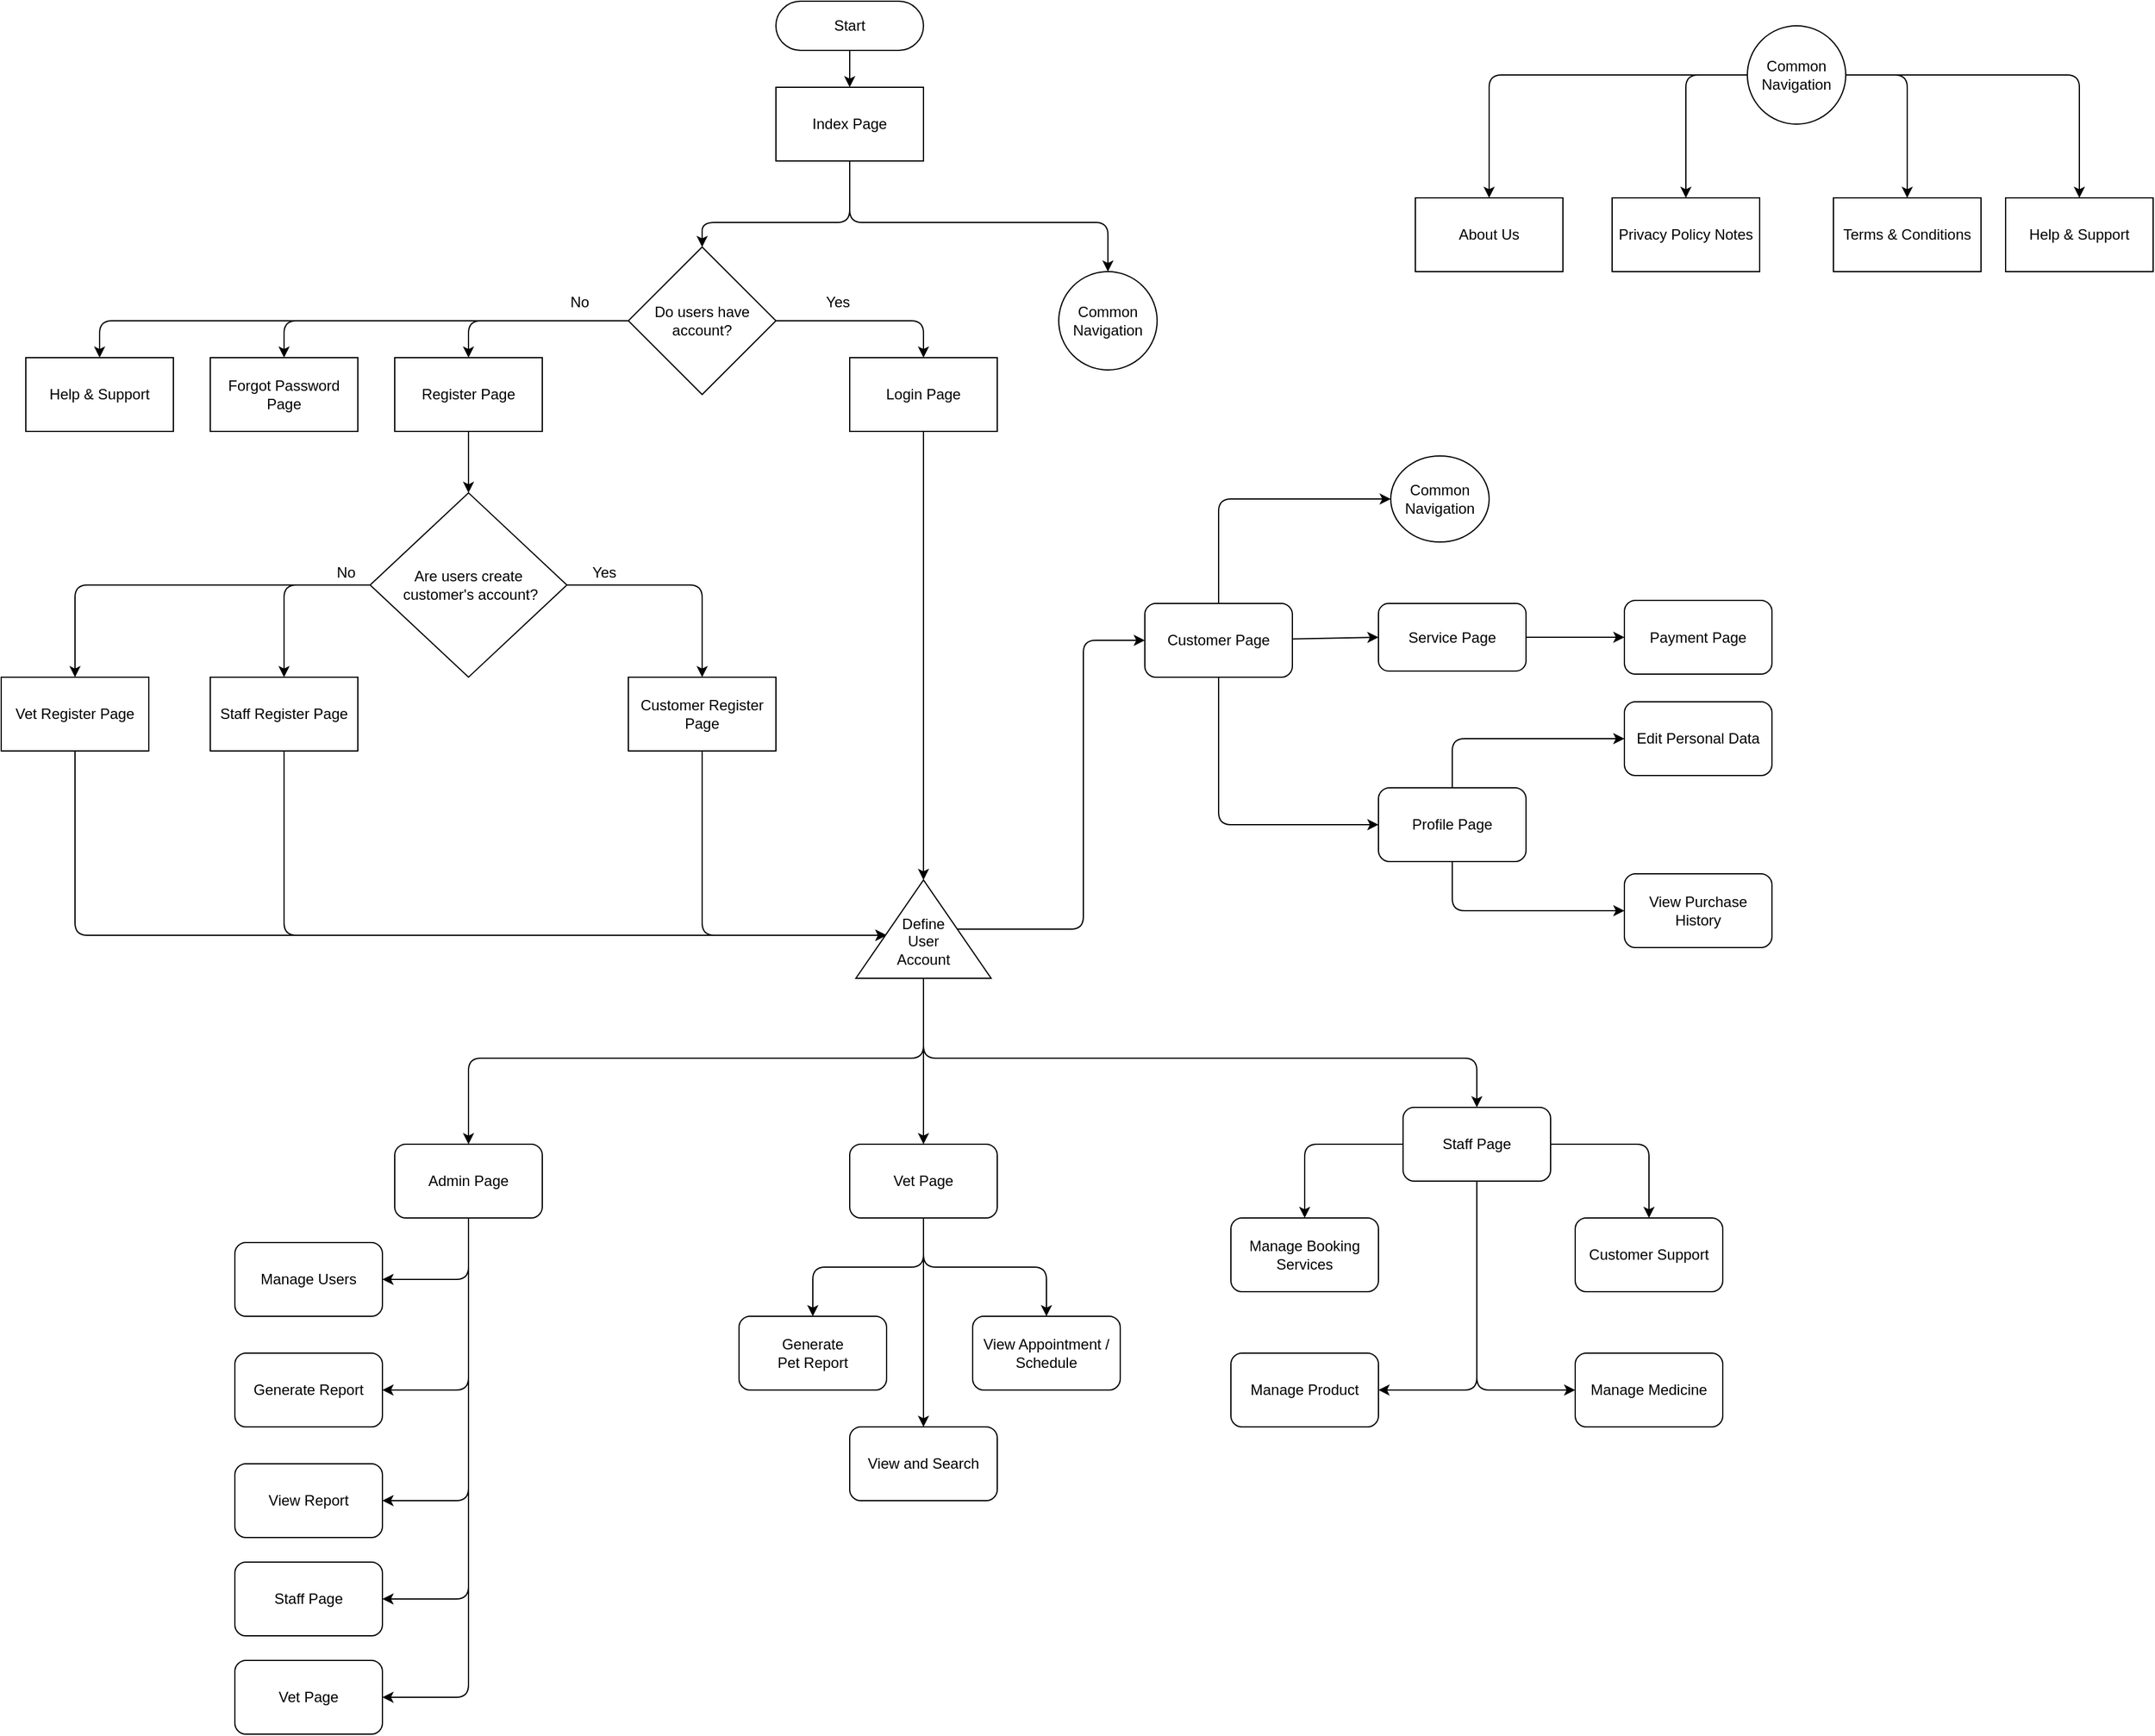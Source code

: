 <mxfile>
    <diagram id="dfRwHKBlENW-d8Ourb-T" name="Flowchart">
        <mxGraphModel dx="3530" dy="1420" grid="1" gridSize="10" guides="1" tooltips="1" connect="1" arrows="1" fold="1" page="1" pageScale="1" pageWidth="850" pageHeight="1100" math="0" shadow="0">
            <root>
                <mxCell id="0"/>
                <mxCell id="1" parent="0"/>
                <mxCell id="6" value="" style="edgeStyle=none;html=1;" parent="1" source="2" target="5" edge="1">
                    <mxGeometry relative="1" as="geometry"/>
                </mxCell>
                <mxCell id="2" value="Start" style="rounded=1;whiteSpace=wrap;html=1;arcSize=50;" parent="1" vertex="1">
                    <mxGeometry x="350" y="20" width="120" height="40" as="geometry"/>
                </mxCell>
                <mxCell id="8" value="" style="edgeStyle=none;html=1;" parent="1" source="5" target="7" edge="1">
                    <mxGeometry relative="1" as="geometry">
                        <Array as="points">
                            <mxPoint x="410" y="200"/>
                            <mxPoint x="620" y="200"/>
                        </Array>
                    </mxGeometry>
                </mxCell>
                <mxCell id="12" value="" style="edgeStyle=none;html=1;" parent="1" source="5" target="11" edge="1">
                    <mxGeometry relative="1" as="geometry">
                        <Array as="points">
                            <mxPoint x="410" y="200"/>
                            <mxPoint x="290" y="200"/>
                        </Array>
                    </mxGeometry>
                </mxCell>
                <mxCell id="5" value="Index Page" style="whiteSpace=wrap;html=1;rounded=1;arcSize=0;" parent="1" vertex="1">
                    <mxGeometry x="350" y="90" width="120" height="60" as="geometry"/>
                </mxCell>
                <mxCell id="7" value="Common Navigation" style="ellipse;whiteSpace=wrap;html=1;rounded=1;arcSize=0;" parent="1" vertex="1">
                    <mxGeometry x="580" y="240" width="80" height="80" as="geometry"/>
                </mxCell>
                <mxCell id="14" value="" style="edgeStyle=none;html=1;" parent="1" source="11" target="13" edge="1">
                    <mxGeometry relative="1" as="geometry">
                        <Array as="points">
                            <mxPoint x="-200" y="280"/>
                        </Array>
                    </mxGeometry>
                </mxCell>
                <mxCell id="16" value="" style="edgeStyle=none;html=1;" parent="1" source="11" target="15" edge="1">
                    <mxGeometry relative="1" as="geometry">
                        <Array as="points">
                            <mxPoint x="-50" y="280"/>
                        </Array>
                    </mxGeometry>
                </mxCell>
                <mxCell id="18" value="" style="edgeStyle=none;html=1;" parent="1" source="11" target="17" edge="1">
                    <mxGeometry relative="1" as="geometry">
                        <Array as="points">
                            <mxPoint x="100" y="280"/>
                        </Array>
                    </mxGeometry>
                </mxCell>
                <mxCell id="20" value="" style="edgeStyle=none;html=1;" parent="1" source="11" target="19" edge="1">
                    <mxGeometry relative="1" as="geometry">
                        <Array as="points">
                            <mxPoint x="470" y="280"/>
                        </Array>
                    </mxGeometry>
                </mxCell>
                <mxCell id="11" value="Do users have account?" style="rhombus;whiteSpace=wrap;html=1;rounded=1;arcSize=0;" parent="1" vertex="1">
                    <mxGeometry x="230" y="220" width="120" height="120" as="geometry"/>
                </mxCell>
                <mxCell id="13" value="Help &amp;amp; Support" style="whiteSpace=wrap;html=1;rounded=1;arcSize=0;" parent="1" vertex="1">
                    <mxGeometry x="-260" y="310" width="120" height="60" as="geometry"/>
                </mxCell>
                <mxCell id="15" value="Forgot Password Page" style="whiteSpace=wrap;html=1;rounded=1;arcSize=0;" parent="1" vertex="1">
                    <mxGeometry x="-110" y="310" width="120" height="60" as="geometry"/>
                </mxCell>
                <mxCell id="25" value="" style="edgeStyle=none;html=1;" parent="1" source="17" target="24" edge="1">
                    <mxGeometry relative="1" as="geometry"/>
                </mxCell>
                <mxCell id="17" value="Register Page" style="whiteSpace=wrap;html=1;rounded=1;arcSize=0;" parent="1" vertex="1">
                    <mxGeometry x="40" y="310" width="120" height="60" as="geometry"/>
                </mxCell>
                <mxCell id="43" value="" style="edgeStyle=none;html=1;entryX=1;entryY=0.5;entryDx=0;entryDy=0;" parent="1" source="19" target="46" edge="1">
                    <mxGeometry relative="1" as="geometry">
                        <mxPoint x="470" y="450" as="targetPoint"/>
                    </mxGeometry>
                </mxCell>
                <mxCell id="19" value="Login Page" style="whiteSpace=wrap;html=1;rounded=1;arcSize=0;" parent="1" vertex="1">
                    <mxGeometry x="410" y="310" width="120" height="60" as="geometry"/>
                </mxCell>
                <mxCell id="21" value="Yes" style="text;html=1;align=center;verticalAlign=middle;resizable=0;points=[];autosize=1;strokeColor=none;fillColor=none;" parent="1" vertex="1">
                    <mxGeometry x="380" y="250" width="40" height="30" as="geometry"/>
                </mxCell>
                <mxCell id="23" value="No" style="text;html=1;align=center;verticalAlign=middle;resizable=0;points=[];autosize=1;strokeColor=none;fillColor=none;" parent="1" vertex="1">
                    <mxGeometry x="170" y="250" width="40" height="30" as="geometry"/>
                </mxCell>
                <mxCell id="28" value="" style="edgeStyle=none;html=1;" parent="1" source="24" target="27" edge="1">
                    <mxGeometry relative="1" as="geometry">
                        <Array as="points">
                            <mxPoint x="-100" y="495"/>
                            <mxPoint x="-220" y="495"/>
                        </Array>
                    </mxGeometry>
                </mxCell>
                <mxCell id="30" value="" style="edgeStyle=none;html=1;" parent="1" source="24" target="29" edge="1">
                    <mxGeometry relative="1" as="geometry">
                        <Array as="points">
                            <mxPoint x="290" y="495"/>
                        </Array>
                    </mxGeometry>
                </mxCell>
                <mxCell id="32" value="" style="edgeStyle=none;html=1;" parent="1" source="24" target="31" edge="1">
                    <mxGeometry relative="1" as="geometry">
                        <Array as="points">
                            <mxPoint x="-50" y="495"/>
                        </Array>
                    </mxGeometry>
                </mxCell>
                <mxCell id="24" value="Are users create&lt;br&gt;&amp;nbsp;customer's account?" style="rhombus;whiteSpace=wrap;html=1;rounded=1;arcSize=0;" parent="1" vertex="1">
                    <mxGeometry x="20" y="420" width="160" height="150" as="geometry"/>
                </mxCell>
                <mxCell id="109" style="edgeStyle=none;html=1;" edge="1" parent="1" source="27">
                    <mxGeometry relative="1" as="geometry">
                        <mxPoint x="440" y="780" as="targetPoint"/>
                        <Array as="points">
                            <mxPoint x="-220" y="780"/>
                        </Array>
                    </mxGeometry>
                </mxCell>
                <mxCell id="27" value="Vet Register Page" style="whiteSpace=wrap;html=1;rounded=1;arcSize=0;" parent="1" vertex="1">
                    <mxGeometry x="-280" y="570" width="120" height="60" as="geometry"/>
                </mxCell>
                <mxCell id="107" style="edgeStyle=none;html=1;entryX=0.438;entryY=0.227;entryDx=0;entryDy=0;entryPerimeter=0;" edge="1" parent="1" source="29" target="46">
                    <mxGeometry relative="1" as="geometry">
                        <Array as="points">
                            <mxPoint x="290" y="780"/>
                        </Array>
                    </mxGeometry>
                </mxCell>
                <mxCell id="29" value="Customer Register Page" style="whiteSpace=wrap;html=1;rounded=1;arcSize=0;" parent="1" vertex="1">
                    <mxGeometry x="230" y="570" width="120" height="60" as="geometry"/>
                </mxCell>
                <mxCell id="108" style="edgeStyle=none;html=1;" edge="1" parent="1" source="31">
                    <mxGeometry relative="1" as="geometry">
                        <mxPoint x="440" y="780" as="targetPoint"/>
                        <Array as="points">
                            <mxPoint x="-50" y="780"/>
                        </Array>
                    </mxGeometry>
                </mxCell>
                <mxCell id="31" value="Staff Register Page" style="whiteSpace=wrap;html=1;rounded=1;arcSize=0;" parent="1" vertex="1">
                    <mxGeometry x="-110" y="570" width="120" height="60" as="geometry"/>
                </mxCell>
                <mxCell id="34" value="No" style="text;html=1;align=center;verticalAlign=middle;resizable=0;points=[];autosize=1;strokeColor=none;fillColor=none;" parent="1" vertex="1">
                    <mxGeometry x="-20" y="470" width="40" height="30" as="geometry"/>
                </mxCell>
                <mxCell id="35" value="Yes" style="text;html=1;align=center;verticalAlign=middle;resizable=0;points=[];autosize=1;strokeColor=none;fillColor=none;" parent="1" vertex="1">
                    <mxGeometry x="190" y="470" width="40" height="30" as="geometry"/>
                </mxCell>
                <mxCell id="64" value="" style="edgeStyle=none;html=1;" parent="1" source="46" target="63" edge="1">
                    <mxGeometry relative="1" as="geometry"/>
                </mxCell>
                <mxCell id="46" value="" style="triangle;whiteSpace=wrap;html=1;rotation=-90;" parent="1" vertex="1">
                    <mxGeometry x="430" y="720" width="80" height="110" as="geometry"/>
                </mxCell>
                <mxCell id="50" value="" style="edgeStyle=none;html=1;" parent="1" source="46" target="49" edge="1">
                    <mxGeometry relative="1" as="geometry">
                        <Array as="points">
                            <mxPoint x="600" y="775"/>
                            <mxPoint x="600" y="680"/>
                            <mxPoint x="600" y="540"/>
                        </Array>
                    </mxGeometry>
                </mxCell>
                <mxCell id="54" value="" style="edgeStyle=none;html=1;" parent="1" target="57" edge="1">
                    <mxGeometry relative="1" as="geometry">
                        <mxPoint x="470" y="815" as="sourcePoint"/>
                        <mxPoint x="470" y="840" as="targetPoint"/>
                        <Array as="points">
                            <mxPoint x="470" y="880"/>
                            <mxPoint x="180" y="880"/>
                            <mxPoint x="100" y="880"/>
                        </Array>
                    </mxGeometry>
                </mxCell>
                <mxCell id="79" style="edgeStyle=none;html=1;entryX=0.5;entryY=0;entryDx=0;entryDy=0;exitX=0;exitY=0.5;exitDx=0;exitDy=0;" parent="1" source="46" target="55" edge="1">
                    <mxGeometry relative="1" as="geometry">
                        <mxPoint x="470" y="820" as="sourcePoint"/>
                        <Array as="points">
                            <mxPoint x="470" y="880"/>
                            <mxPoint x="920" y="880"/>
                        </Array>
                    </mxGeometry>
                </mxCell>
                <mxCell id="47" value="Define User Account" style="text;strokeColor=none;align=center;fillColor=none;html=1;verticalAlign=middle;whiteSpace=wrap;rounded=0;" parent="1" vertex="1">
                    <mxGeometry x="440" y="760" width="60" height="50" as="geometry"/>
                </mxCell>
                <mxCell id="59" value="" style="edgeStyle=none;html=1;" parent="1" source="49" target="58" edge="1">
                    <mxGeometry relative="1" as="geometry">
                        <Array as="points">
                            <mxPoint x="710" y="465"/>
                            <mxPoint x="710" y="425"/>
                        </Array>
                    </mxGeometry>
                </mxCell>
                <mxCell id="69" value="" style="edgeStyle=none;html=1;entryX=0;entryY=0.5;entryDx=0;entryDy=0;" parent="1" source="49" target="68" edge="1">
                    <mxGeometry relative="1" as="geometry"/>
                </mxCell>
                <mxCell id="71" value="" style="edgeStyle=none;html=1;" parent="1" source="49" target="70" edge="1">
                    <mxGeometry relative="1" as="geometry">
                        <Array as="points">
                            <mxPoint x="710" y="690"/>
                        </Array>
                    </mxGeometry>
                </mxCell>
                <mxCell id="49" value="Customer Page" style="rounded=1;whiteSpace=wrap;html=1;" parent="1" vertex="1">
                    <mxGeometry x="650" y="510" width="120" height="60" as="geometry"/>
                </mxCell>
                <mxCell id="81" value="" style="edgeStyle=none;html=1;" parent="1" source="55" target="80" edge="1">
                    <mxGeometry relative="1" as="geometry">
                        <Array as="points">
                            <mxPoint x="1060" y="950"/>
                        </Array>
                    </mxGeometry>
                </mxCell>
                <mxCell id="83" value="" style="edgeStyle=none;html=1;" parent="1" source="55" target="82" edge="1">
                    <mxGeometry relative="1" as="geometry">
                        <Array as="points">
                            <mxPoint x="780" y="950"/>
                        </Array>
                    </mxGeometry>
                </mxCell>
                <mxCell id="118" value="" style="edgeStyle=none;html=1;" edge="1" parent="1" source="55" target="117">
                    <mxGeometry relative="1" as="geometry">
                        <Array as="points">
                            <mxPoint x="920" y="1150"/>
                        </Array>
                    </mxGeometry>
                </mxCell>
                <mxCell id="119" style="edgeStyle=none;html=1;" edge="1" parent="1" source="55" target="120">
                    <mxGeometry relative="1" as="geometry">
                        <mxPoint x="1010" y="1150" as="targetPoint"/>
                        <Array as="points">
                            <mxPoint x="920" y="1150"/>
                        </Array>
                    </mxGeometry>
                </mxCell>
                <mxCell id="55" value="Staff Page" style="rounded=1;whiteSpace=wrap;html=1;" parent="1" vertex="1">
                    <mxGeometry x="860" y="920" width="120" height="60" as="geometry"/>
                </mxCell>
                <mxCell id="89" value="" style="edgeStyle=none;html=1;" parent="1" source="57" target="88" edge="1">
                    <mxGeometry relative="1" as="geometry">
                        <Array as="points">
                            <mxPoint x="100" y="1060"/>
                        </Array>
                    </mxGeometry>
                </mxCell>
                <mxCell id="93" value="" style="edgeStyle=none;html=1;" parent="1" source="57" target="92" edge="1">
                    <mxGeometry relative="1" as="geometry">
                        <Array as="points">
                            <mxPoint x="100" y="1150"/>
                        </Array>
                    </mxGeometry>
                </mxCell>
                <mxCell id="95" value="" style="edgeStyle=none;html=1;" parent="1" source="57" target="94" edge="1">
                    <mxGeometry relative="1" as="geometry">
                        <Array as="points">
                            <mxPoint x="100" y="1240"/>
                        </Array>
                    </mxGeometry>
                </mxCell>
                <mxCell id="110" style="edgeStyle=none;html=1;" edge="1" parent="1" source="57" target="113">
                    <mxGeometry relative="1" as="geometry">
                        <mxPoint x="30" y="1400" as="targetPoint"/>
                        <Array as="points">
                            <mxPoint x="100" y="1160"/>
                            <mxPoint x="100" y="1400"/>
                        </Array>
                    </mxGeometry>
                </mxCell>
                <mxCell id="111" style="edgeStyle=none;html=1;entryX=1;entryY=0.5;entryDx=0;entryDy=0;" edge="1" parent="1" source="57" target="112">
                    <mxGeometry relative="1" as="geometry">
                        <mxPoint x="40" y="1320" as="targetPoint"/>
                        <Array as="points">
                            <mxPoint x="100" y="1320"/>
                        </Array>
                    </mxGeometry>
                </mxCell>
                <mxCell id="57" value="Admin Page" style="rounded=1;whiteSpace=wrap;html=1;" parent="1" vertex="1">
                    <mxGeometry x="40" y="950" width="120" height="60" as="geometry"/>
                </mxCell>
                <mxCell id="58" value="Common Navigation" style="ellipse;whiteSpace=wrap;html=1;rounded=1;" parent="1" vertex="1">
                    <mxGeometry x="850" y="390" width="80" height="70" as="geometry"/>
                </mxCell>
                <mxCell id="85" value="" style="edgeStyle=none;html=1;" parent="1" source="63" target="84" edge="1">
                    <mxGeometry relative="1" as="geometry">
                        <Array as="points">
                            <mxPoint x="470" y="1050"/>
                            <mxPoint x="380" y="1050"/>
                        </Array>
                    </mxGeometry>
                </mxCell>
                <mxCell id="87" value="" style="edgeStyle=none;html=1;" parent="1" source="63" target="86" edge="1">
                    <mxGeometry relative="1" as="geometry">
                        <Array as="points">
                            <mxPoint x="470" y="1050"/>
                            <mxPoint x="570" y="1050"/>
                        </Array>
                    </mxGeometry>
                </mxCell>
                <mxCell id="116" value="" style="edgeStyle=none;html=1;" edge="1" parent="1" source="63" target="115">
                    <mxGeometry relative="1" as="geometry"/>
                </mxCell>
                <mxCell id="63" value="Vet Page" style="rounded=1;whiteSpace=wrap;html=1;" parent="1" vertex="1">
                    <mxGeometry x="410" y="950" width="120" height="60" as="geometry"/>
                </mxCell>
                <mxCell id="74" value="" style="edgeStyle=none;html=1;" parent="1" source="68" target="73" edge="1">
                    <mxGeometry relative="1" as="geometry"/>
                </mxCell>
                <mxCell id="68" value="Service Page" style="whiteSpace=wrap;html=1;rounded=1;" parent="1" vertex="1">
                    <mxGeometry x="840" y="510" width="120" height="55" as="geometry"/>
                </mxCell>
                <mxCell id="76" value="" style="edgeStyle=none;html=1;" parent="1" source="70" target="75" edge="1">
                    <mxGeometry relative="1" as="geometry">
                        <Array as="points">
                            <mxPoint x="900" y="620"/>
                        </Array>
                    </mxGeometry>
                </mxCell>
                <mxCell id="78" value="" style="edgeStyle=none;html=1;" parent="1" source="70" target="77" edge="1">
                    <mxGeometry relative="1" as="geometry">
                        <Array as="points">
                            <mxPoint x="900" y="760"/>
                        </Array>
                    </mxGeometry>
                </mxCell>
                <mxCell id="70" value="Profile Page" style="rounded=1;whiteSpace=wrap;html=1;" parent="1" vertex="1">
                    <mxGeometry x="840" y="660" width="120" height="60" as="geometry"/>
                </mxCell>
                <mxCell id="73" value="Payment Page" style="whiteSpace=wrap;html=1;rounded=1;" parent="1" vertex="1">
                    <mxGeometry x="1040" y="507.5" width="120" height="60" as="geometry"/>
                </mxCell>
                <mxCell id="75" value="Edit Personal Data" style="whiteSpace=wrap;html=1;rounded=1;" parent="1" vertex="1">
                    <mxGeometry x="1040" y="590" width="120" height="60" as="geometry"/>
                </mxCell>
                <mxCell id="77" value="View Purchase History" style="whiteSpace=wrap;html=1;rounded=1;" parent="1" vertex="1">
                    <mxGeometry x="1040" y="730" width="120" height="60" as="geometry"/>
                </mxCell>
                <mxCell id="80" value="Customer Support" style="whiteSpace=wrap;html=1;rounded=1;" parent="1" vertex="1">
                    <mxGeometry x="1000" y="1010" width="120" height="60" as="geometry"/>
                </mxCell>
                <mxCell id="82" value="Manage Booking Services" style="whiteSpace=wrap;html=1;rounded=1;" parent="1" vertex="1">
                    <mxGeometry x="720" y="1010" width="120" height="60" as="geometry"/>
                </mxCell>
                <mxCell id="84" value="Generate &lt;br&gt;Pet Report" style="rounded=1;whiteSpace=wrap;html=1;" parent="1" vertex="1">
                    <mxGeometry x="320" y="1090" width="120" height="60" as="geometry"/>
                </mxCell>
                <mxCell id="86" value="View Appointment / Schedule" style="rounded=1;whiteSpace=wrap;html=1;" parent="1" vertex="1">
                    <mxGeometry x="510" y="1090" width="120" height="60" as="geometry"/>
                </mxCell>
                <mxCell id="88" value="Manage Users" style="rounded=1;whiteSpace=wrap;html=1;" parent="1" vertex="1">
                    <mxGeometry x="-90" y="1030" width="120" height="60" as="geometry"/>
                </mxCell>
                <mxCell id="92" value="Generate Report" style="rounded=1;whiteSpace=wrap;html=1;" parent="1" vertex="1">
                    <mxGeometry x="-90" y="1120" width="120" height="60" as="geometry"/>
                </mxCell>
                <mxCell id="94" value="View Report" style="rounded=1;whiteSpace=wrap;html=1;" parent="1" vertex="1">
                    <mxGeometry x="-90" y="1210" width="120" height="60" as="geometry"/>
                </mxCell>
                <mxCell id="98" value="" style="edgeStyle=none;html=1;" parent="1" source="96" target="97" edge="1">
                    <mxGeometry relative="1" as="geometry">
                        <Array as="points">
                            <mxPoint x="930" y="80"/>
                        </Array>
                    </mxGeometry>
                </mxCell>
                <mxCell id="100" value="" style="edgeStyle=none;html=1;" parent="1" source="96" target="99" edge="1">
                    <mxGeometry relative="1" as="geometry">
                        <Array as="points">
                            <mxPoint x="1090" y="80"/>
                        </Array>
                    </mxGeometry>
                </mxCell>
                <mxCell id="102" value="" style="edgeStyle=none;html=1;" parent="1" source="96" target="101" edge="1">
                    <mxGeometry relative="1" as="geometry">
                        <Array as="points">
                            <mxPoint x="1270" y="80"/>
                        </Array>
                    </mxGeometry>
                </mxCell>
                <mxCell id="104" style="edgeStyle=none;html=1;" parent="1" source="96" target="103" edge="1">
                    <mxGeometry relative="1" as="geometry">
                        <Array as="points">
                            <mxPoint x="1410" y="80"/>
                        </Array>
                    </mxGeometry>
                </mxCell>
                <mxCell id="96" value="Common Navigation" style="ellipse;whiteSpace=wrap;html=1;rounded=1;arcSize=0;" parent="1" vertex="1">
                    <mxGeometry x="1140" y="40" width="80" height="80" as="geometry"/>
                </mxCell>
                <mxCell id="97" value="About Us" style="whiteSpace=wrap;html=1;rounded=1;arcSize=0;" parent="1" vertex="1">
                    <mxGeometry x="870" y="180" width="120" height="60" as="geometry"/>
                </mxCell>
                <mxCell id="99" value="Privacy Policy Notes" style="whiteSpace=wrap;html=1;rounded=1;arcSize=0;" parent="1" vertex="1">
                    <mxGeometry x="1030" y="180" width="120" height="60" as="geometry"/>
                </mxCell>
                <mxCell id="101" value="Terms &amp;amp; Conditions" style="whiteSpace=wrap;html=1;rounded=1;arcSize=0;" parent="1" vertex="1">
                    <mxGeometry x="1210" y="180" width="120" height="60" as="geometry"/>
                </mxCell>
                <mxCell id="103" value="Help &amp;amp; Support" style="whiteSpace=wrap;html=1;rounded=1;arcSize=0;" parent="1" vertex="1">
                    <mxGeometry x="1350" y="180" width="120" height="60" as="geometry"/>
                </mxCell>
                <mxCell id="112" value="Staff Page" style="rounded=1;whiteSpace=wrap;html=1;" vertex="1" parent="1">
                    <mxGeometry x="-90" y="1290" width="120" height="60" as="geometry"/>
                </mxCell>
                <mxCell id="113" value="Vet Page" style="rounded=1;whiteSpace=wrap;html=1;" vertex="1" parent="1">
                    <mxGeometry x="-90" y="1370" width="120" height="60" as="geometry"/>
                </mxCell>
                <mxCell id="115" value="View and Search" style="rounded=1;whiteSpace=wrap;html=1;" vertex="1" parent="1">
                    <mxGeometry x="410" y="1180" width="120" height="60" as="geometry"/>
                </mxCell>
                <mxCell id="117" value="Manage Product" style="rounded=1;whiteSpace=wrap;html=1;" vertex="1" parent="1">
                    <mxGeometry x="720" y="1120" width="120" height="60" as="geometry"/>
                </mxCell>
                <mxCell id="120" value="Manage Medicine" style="rounded=1;whiteSpace=wrap;html=1;" vertex="1" parent="1">
                    <mxGeometry x="1000" y="1120" width="120" height="60" as="geometry"/>
                </mxCell>
            </root>
        </mxGraphModel>
    </diagram>
    <diagram id="sxP8gLV8SdDi6zoHPwCK" name="Context">
        <mxGraphModel dx="1072" dy="568" grid="1" gridSize="10" guides="1" tooltips="1" connect="1" arrows="1" fold="1" page="1" pageScale="1" pageWidth="850" pageHeight="1100" math="0" shadow="0">
            <root>
                <mxCell id="0"/>
                <mxCell id="1" parent="0"/>
                <mxCell id="nbvv53JqQBvV2zdYqyN5-1" value="Staff" style="shape=cube;whiteSpace=wrap;html=1;boundedLbl=1;backgroundOutline=1;darkOpacity=0.05;darkOpacity2=0.1;" parent="1" vertex="1">
                    <mxGeometry x="60" y="80" width="120" height="80" as="geometry"/>
                </mxCell>
                <mxCell id="nbvv53JqQBvV2zdYqyN5-2" value="Vet" style="shape=cube;whiteSpace=wrap;html=1;boundedLbl=1;backgroundOutline=1;darkOpacity=0.05;darkOpacity2=0.1;" parent="1" vertex="1">
                    <mxGeometry x="660" y="80" width="120" height="80" as="geometry"/>
                </mxCell>
                <mxCell id="nbvv53JqQBvV2zdYqyN5-3" value="Admin" style="shape=cube;whiteSpace=wrap;html=1;boundedLbl=1;backgroundOutline=1;darkOpacity=0.05;darkOpacity2=0.1;" parent="1" vertex="1">
                    <mxGeometry x="60" y="960" width="120" height="80" as="geometry"/>
                </mxCell>
                <mxCell id="nbvv53JqQBvV2zdYqyN5-4" value="Customer" style="shape=cube;whiteSpace=wrap;html=1;boundedLbl=1;backgroundOutline=1;darkOpacity=0.05;darkOpacity2=0.1;" parent="1" vertex="1">
                    <mxGeometry x="660" y="960" width="120" height="80" as="geometry"/>
                </mxCell>
                <mxCell id="z8S0PINUSayo5l5yGghQ-1" style="edgeStyle=none;html=1;entryX=1.011;entryY=0.521;entryDx=0;entryDy=0;entryPerimeter=0;" parent="1" target="nbvv53JqQBvV2zdYqyN5-1" edge="1">
                    <mxGeometry relative="1" as="geometry">
                        <mxPoint x="400" y="480" as="sourcePoint"/>
                        <Array as="points">
                            <mxPoint x="400" y="122"/>
                        </Array>
                    </mxGeometry>
                </mxCell>
                <mxCell id="nbvv53JqQBvV2zdYqyN5-11" value="0 " style="swimlane;fontStyle=0;childLayout=stackLayout;horizontal=1;startSize=30;fillColor=none;horizontalStack=0;resizeParent=1;resizeParentMax=0;resizeLast=0;collapsible=1;marginBottom=0;rounded=1;fontSize=19;strokeWidth=1;swimlaneLine=1;" parent="1" vertex="1">
                    <mxGeometry x="365" y="488" width="120" height="124" as="geometry"/>
                </mxCell>
                <mxCell id="nbvv53JqQBvV2zdYqyN5-12" value="Pet &#10;Paradise" style="text;strokeColor=none;fillColor=none;align=center;verticalAlign=top;spacingLeft=4;spacingRight=4;overflow=hidden;rotatable=0;points=[[0,0.5],[1,0.5]];portConstraint=eastwest;rounded=1;fontSize=19;spacingTop=9;" parent="nbvv53JqQBvV2zdYqyN5-11" vertex="1">
                    <mxGeometry y="30" width="120" height="94" as="geometry"/>
                </mxCell>
                <mxCell id="z8S0PINUSayo5l5yGghQ-2" style="edgeStyle=none;html=1;entryX=-0.036;entryY=0.504;entryDx=0;entryDy=0;entryPerimeter=0;exitX=0.616;exitY=0.004;exitDx=0;exitDy=0;exitPerimeter=0;" parent="1" source="nbvv53JqQBvV2zdYqyN5-11" target="nbvv53JqQBvV2zdYqyN5-2" edge="1">
                    <mxGeometry relative="1" as="geometry">
                        <Array as="points">
                            <mxPoint x="440" y="120"/>
                        </Array>
                    </mxGeometry>
                </mxCell>
                <mxCell id="z8S0PINUSayo5l5yGghQ-4" style="edgeStyle=none;html=1;exitX=0.289;exitY=1;exitDx=0;exitDy=0;exitPerimeter=0;" parent="1" source="nbvv53JqQBvV2zdYqyN5-12" edge="1">
                    <mxGeometry relative="1" as="geometry">
                        <mxPoint x="180" y="1000" as="targetPoint"/>
                        <Array as="points">
                            <mxPoint x="400" y="1000"/>
                        </Array>
                    </mxGeometry>
                </mxCell>
                <mxCell id="z8S0PINUSayo5l5yGghQ-5" style="edgeStyle=none;html=1;exitX=0.619;exitY=1.01;exitDx=0;exitDy=0;exitPerimeter=0;" parent="1" source="nbvv53JqQBvV2zdYqyN5-12" target="nbvv53JqQBvV2zdYqyN5-4" edge="1">
                    <mxGeometry relative="1" as="geometry">
                        <Array as="points">
                            <mxPoint x="440" y="1000"/>
                        </Array>
                    </mxGeometry>
                </mxCell>
            </root>
        </mxGraphModel>
    </diagram>
    <diagram id="DLrKJscZAZKwBnd-ZPBI" name="DFD Level 0">
        <mxGraphModel dx="1072" dy="568" grid="1" gridSize="10" guides="1" tooltips="1" connect="1" arrows="1" fold="1" page="1" pageScale="1" pageWidth="850" pageHeight="1100" math="0" shadow="0">
            <root>
                <mxCell id="0"/>
                <mxCell id="1" parent="0"/>
                <mxCell id="PlBqiH2T50QsYlg5pfUO-1" value="Staff" style="shape=cube;whiteSpace=wrap;html=1;boundedLbl=1;backgroundOutline=1;darkOpacity=0.05;darkOpacity2=0.1;" parent="1" vertex="1">
                    <mxGeometry x="60" y="80" width="120" height="80" as="geometry"/>
                </mxCell>
                <mxCell id="F3L7_9jLRxaQP3qb-_Nk-1" value="Vet" style="shape=cube;whiteSpace=wrap;html=1;boundedLbl=1;backgroundOutline=1;darkOpacity=0.05;darkOpacity2=0.1;" parent="1" vertex="1">
                    <mxGeometry x="660" y="80" width="120" height="80" as="geometry"/>
                </mxCell>
                <mxCell id="6WyBJrS5jMgZEhp1_n-j-1" value="Admin" style="shape=cube;whiteSpace=wrap;html=1;boundedLbl=1;backgroundOutline=1;darkOpacity=0.05;darkOpacity2=0.1;" parent="1" vertex="1">
                    <mxGeometry x="60" y="960" width="120" height="80" as="geometry"/>
                </mxCell>
                <mxCell id="FY3pBU3A7UskD2fbEYl2-1" value="Customer" style="shape=cube;whiteSpace=wrap;html=1;boundedLbl=1;backgroundOutline=1;darkOpacity=0.05;darkOpacity2=0.1;" parent="1" vertex="1">
                    <mxGeometry x="660" y="960" width="120" height="80" as="geometry"/>
                </mxCell>
            </root>
        </mxGraphModel>
    </diagram>
    <diagram id="Mo1mHI0TGcMVST4XlRep" name="ERD">
        <mxGraphModel dx="1072" dy="568" grid="1" gridSize="10" guides="1" tooltips="1" connect="1" arrows="1" fold="1" page="1" pageScale="1" pageWidth="850" pageHeight="1100" math="0" shadow="0">
            <root>
                <mxCell id="0"/>
                <mxCell id="1" parent="0"/>
            </root>
        </mxGraphModel>
    </diagram>
</mxfile>